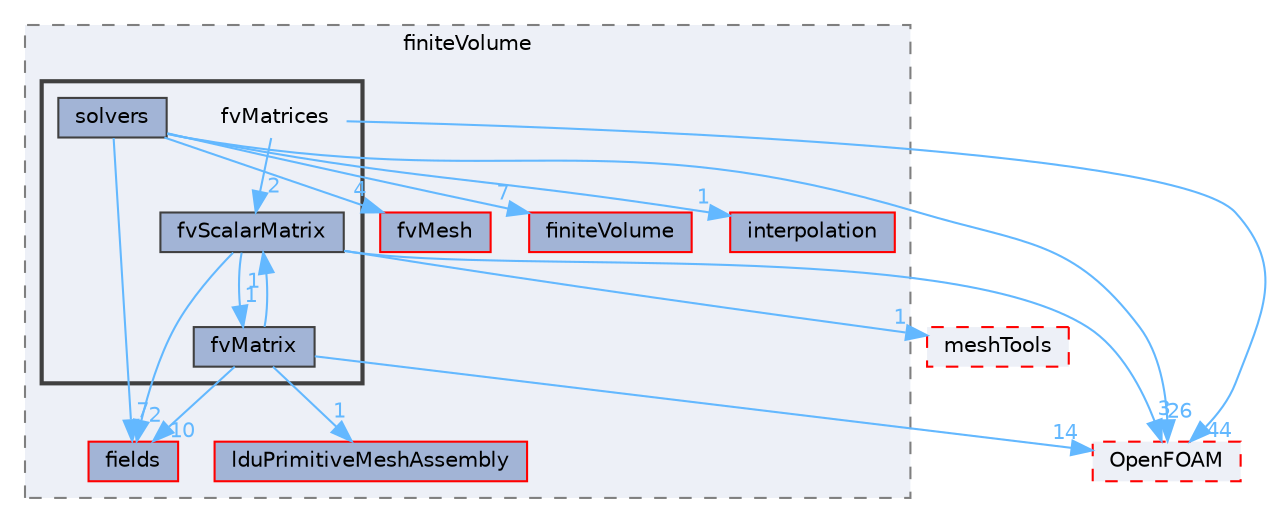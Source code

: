 digraph "src/finiteVolume/fvMatrices"
{
 // LATEX_PDF_SIZE
  bgcolor="transparent";
  edge [fontname=Helvetica,fontsize=10,labelfontname=Helvetica,labelfontsize=10];
  node [fontname=Helvetica,fontsize=10,shape=box,height=0.2,width=0.4];
  compound=true
  subgraph clusterdir_9bd15774b555cf7259a6fa18f99fe99b {
    graph [ bgcolor="#edf0f7", pencolor="grey50", label="finiteVolume", fontname=Helvetica,fontsize=10 style="filled,dashed", URL="dir_9bd15774b555cf7259a6fa18f99fe99b.html",tooltip=""]
  dir_25ab4a83a983f7bb7a38b7f63bb141b7 [label="fields", fillcolor="#a2b4d6", color="red", style="filled", URL="dir_25ab4a83a983f7bb7a38b7f63bb141b7.html",tooltip=""];
  dir_c382fa095c9c33d8673c0dd60aaef275 [label="fvMesh", fillcolor="#a2b4d6", color="red", style="filled", URL="dir_c382fa095c9c33d8673c0dd60aaef275.html",tooltip=""];
  dir_f079b6889fb6f012a765794ab6576c44 [label="lduPrimitiveMeshAssembly", fillcolor="#a2b4d6", color="red", style="filled", URL="dir_f079b6889fb6f012a765794ab6576c44.html",tooltip=""];
  dir_2ea871e4defbdbd60808750cae643c63 [label="finiteVolume", fillcolor="#a2b4d6", color="red", style="filled", URL="dir_2ea871e4defbdbd60808750cae643c63.html",tooltip=""];
  dir_a586eb954e2e5e74ecf6fe95a2457777 [label="interpolation", fillcolor="#a2b4d6", color="red", style="filled", URL="dir_a586eb954e2e5e74ecf6fe95a2457777.html",tooltip=""];
  subgraph clusterdir_5d57e3901430bcc99a7ddac11a899224 {
    graph [ bgcolor="#edf0f7", pencolor="grey25", label="", fontname=Helvetica,fontsize=10 style="filled,bold", URL="dir_5d57e3901430bcc99a7ddac11a899224.html",tooltip=""]
    dir_5d57e3901430bcc99a7ddac11a899224 [shape=plaintext, label="fvMatrices"];
  dir_5629422dceaeda8814a0a70fdd7e3220 [label="fvMatrix", fillcolor="#a2b4d6", color="grey25", style="filled", URL="dir_5629422dceaeda8814a0a70fdd7e3220.html",tooltip=""];
  dir_5528bcc0c6e6e57a0e06f5fc4a857677 [label="fvScalarMatrix", fillcolor="#a2b4d6", color="grey25", style="filled", URL="dir_5528bcc0c6e6e57a0e06f5fc4a857677.html",tooltip=""];
  dir_21e8caa1e273a2fd1ca8d8e5e2ca4486 [label="solvers", fillcolor="#a2b4d6", color="grey25", style="filled", URL="dir_21e8caa1e273a2fd1ca8d8e5e2ca4486.html",tooltip=""];
  }
  }
  dir_c5473ff19b20e6ec4dfe5c310b3778a8 [label="OpenFOAM", fillcolor="#edf0f7", color="red", style="filled,dashed", URL="dir_c5473ff19b20e6ec4dfe5c310b3778a8.html",tooltip=""];
  dir_ae30ad0bef50cf391b24c614251bb9fd [label="meshTools", fillcolor="#edf0f7", color="red", style="filled,dashed", URL="dir_ae30ad0bef50cf391b24c614251bb9fd.html",tooltip=""];
  dir_5d57e3901430bcc99a7ddac11a899224->dir_5528bcc0c6e6e57a0e06f5fc4a857677 [headlabel="2", labeldistance=1.5 headhref="dir_001542_001569.html" href="dir_001542_001569.html" color="steelblue1" fontcolor="steelblue1"];
  dir_5d57e3901430bcc99a7ddac11a899224->dir_c5473ff19b20e6ec4dfe5c310b3778a8 [headlabel="44", labeldistance=1.5 headhref="dir_001542_002695.html" href="dir_001542_002695.html" color="steelblue1" fontcolor="steelblue1"];
  dir_5629422dceaeda8814a0a70fdd7e3220->dir_25ab4a83a983f7bb7a38b7f63bb141b7 [headlabel="10", labeldistance=1.5 headhref="dir_001543_001332.html" href="dir_001543_001332.html" color="steelblue1" fontcolor="steelblue1"];
  dir_5629422dceaeda8814a0a70fdd7e3220->dir_5528bcc0c6e6e57a0e06f5fc4a857677 [headlabel="1", labeldistance=1.5 headhref="dir_001543_001569.html" href="dir_001543_001569.html" color="steelblue1" fontcolor="steelblue1"];
  dir_5629422dceaeda8814a0a70fdd7e3220->dir_c5473ff19b20e6ec4dfe5c310b3778a8 [headlabel="14", labeldistance=1.5 headhref="dir_001543_002695.html" href="dir_001543_002695.html" color="steelblue1" fontcolor="steelblue1"];
  dir_5629422dceaeda8814a0a70fdd7e3220->dir_f079b6889fb6f012a765794ab6576c44 [headlabel="1", labeldistance=1.5 headhref="dir_001543_002121.html" href="dir_001543_002121.html" color="steelblue1" fontcolor="steelblue1"];
  dir_5528bcc0c6e6e57a0e06f5fc4a857677->dir_25ab4a83a983f7bb7a38b7f63bb141b7 [headlabel="2", labeldistance=1.5 headhref="dir_001569_001332.html" href="dir_001569_001332.html" color="steelblue1" fontcolor="steelblue1"];
  dir_5528bcc0c6e6e57a0e06f5fc4a857677->dir_5629422dceaeda8814a0a70fdd7e3220 [headlabel="1", labeldistance=1.5 headhref="dir_001569_001543.html" href="dir_001569_001543.html" color="steelblue1" fontcolor="steelblue1"];
  dir_5528bcc0c6e6e57a0e06f5fc4a857677->dir_ae30ad0bef50cf391b24c614251bb9fd [headlabel="1", labeldistance=1.5 headhref="dir_001569_002382.html" href="dir_001569_002382.html" color="steelblue1" fontcolor="steelblue1"];
  dir_5528bcc0c6e6e57a0e06f5fc4a857677->dir_c5473ff19b20e6ec4dfe5c310b3778a8 [headlabel="3", labeldistance=1.5 headhref="dir_001569_002695.html" href="dir_001569_002695.html" color="steelblue1" fontcolor="steelblue1"];
  dir_21e8caa1e273a2fd1ca8d8e5e2ca4486->dir_25ab4a83a983f7bb7a38b7f63bb141b7 [headlabel="7", labeldistance=1.5 headhref="dir_003655_001332.html" href="dir_003655_001332.html" color="steelblue1" fontcolor="steelblue1"];
  dir_21e8caa1e273a2fd1ca8d8e5e2ca4486->dir_2ea871e4defbdbd60808750cae643c63 [headlabel="7", labeldistance=1.5 headhref="dir_003655_001388.html" href="dir_003655_001388.html" color="steelblue1" fontcolor="steelblue1"];
  dir_21e8caa1e273a2fd1ca8d8e5e2ca4486->dir_a586eb954e2e5e74ecf6fe95a2457777 [headlabel="1", labeldistance=1.5 headhref="dir_003655_001923.html" href="dir_003655_001923.html" color="steelblue1" fontcolor="steelblue1"];
  dir_21e8caa1e273a2fd1ca8d8e5e2ca4486->dir_c382fa095c9c33d8673c0dd60aaef275 [headlabel="4", labeldistance=1.5 headhref="dir_003655_001544.html" href="dir_003655_001544.html" color="steelblue1" fontcolor="steelblue1"];
  dir_21e8caa1e273a2fd1ca8d8e5e2ca4486->dir_c5473ff19b20e6ec4dfe5c310b3778a8 [headlabel="26", labeldistance=1.5 headhref="dir_003655_002695.html" href="dir_003655_002695.html" color="steelblue1" fontcolor="steelblue1"];
}

